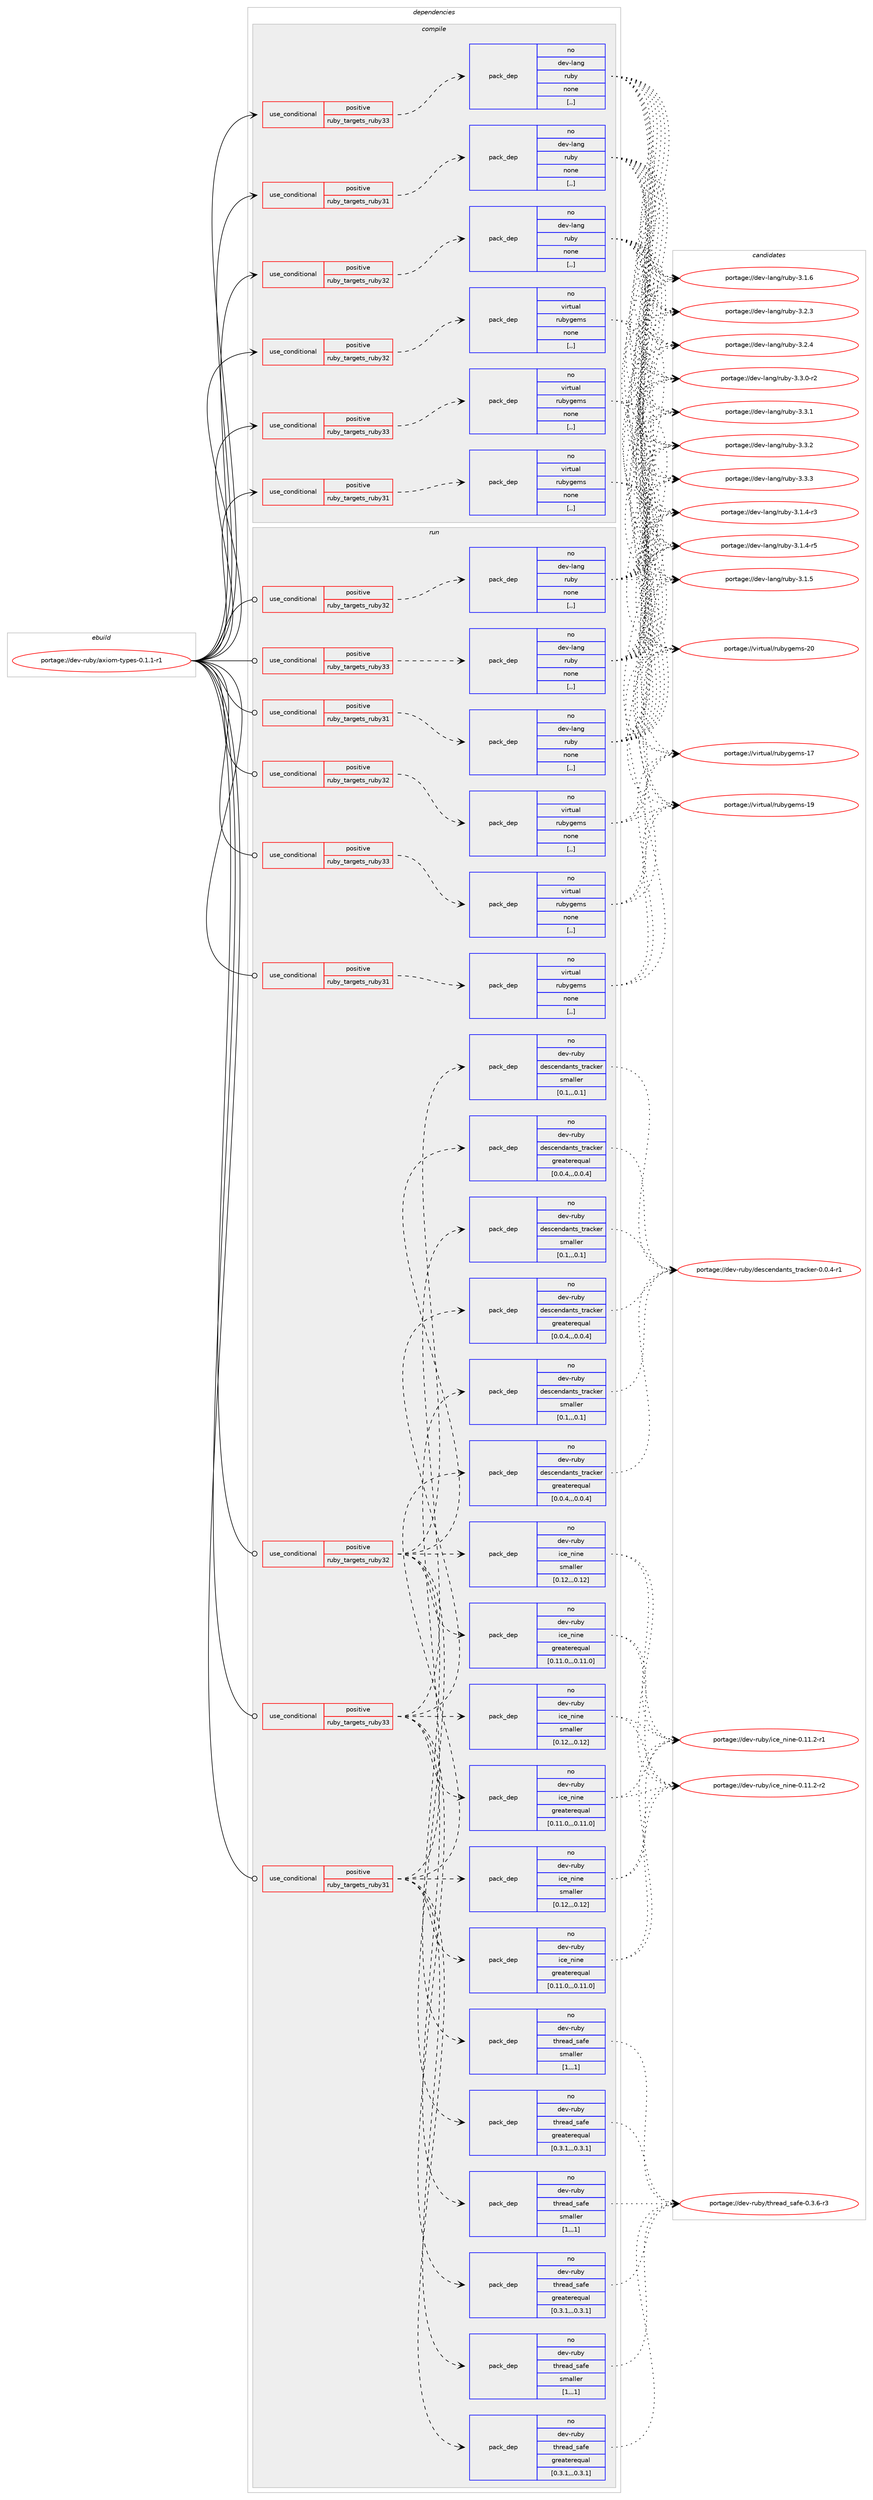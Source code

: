 digraph prolog {

# *************
# Graph options
# *************

newrank=true;
concentrate=true;
compound=true;
graph [rankdir=LR,fontname=Helvetica,fontsize=10,ranksep=1.5];#, ranksep=2.5, nodesep=0.2];
edge  [arrowhead=vee];
node  [fontname=Helvetica,fontsize=10];

# **********
# The ebuild
# **********

subgraph cluster_leftcol {
color=gray;
rank=same;
label=<<i>ebuild</i>>;
id [label="portage://dev-ruby/axiom-types-0.1.1-r1", color=red, width=4, href="../dev-ruby/axiom-types-0.1.1-r1.svg"];
}

# ****************
# The dependencies
# ****************

subgraph cluster_midcol {
color=gray;
label=<<i>dependencies</i>>;
subgraph cluster_compile {
fillcolor="#eeeeee";
style=filled;
label=<<i>compile</i>>;
subgraph cond43670 {
dependency173818 [label=<<TABLE BORDER="0" CELLBORDER="1" CELLSPACING="0" CELLPADDING="4"><TR><TD ROWSPAN="3" CELLPADDING="10">use_conditional</TD></TR><TR><TD>positive</TD></TR><TR><TD>ruby_targets_ruby31</TD></TR></TABLE>>, shape=none, color=red];
subgraph pack128888 {
dependency173819 [label=<<TABLE BORDER="0" CELLBORDER="1" CELLSPACING="0" CELLPADDING="4" WIDTH="220"><TR><TD ROWSPAN="6" CELLPADDING="30">pack_dep</TD></TR><TR><TD WIDTH="110">no</TD></TR><TR><TD>dev-lang</TD></TR><TR><TD>ruby</TD></TR><TR><TD>none</TD></TR><TR><TD>[,,]</TD></TR></TABLE>>, shape=none, color=blue];
}
dependency173818:e -> dependency173819:w [weight=20,style="dashed",arrowhead="vee"];
}
id:e -> dependency173818:w [weight=20,style="solid",arrowhead="vee"];
subgraph cond43671 {
dependency173820 [label=<<TABLE BORDER="0" CELLBORDER="1" CELLSPACING="0" CELLPADDING="4"><TR><TD ROWSPAN="3" CELLPADDING="10">use_conditional</TD></TR><TR><TD>positive</TD></TR><TR><TD>ruby_targets_ruby31</TD></TR></TABLE>>, shape=none, color=red];
subgraph pack128889 {
dependency173821 [label=<<TABLE BORDER="0" CELLBORDER="1" CELLSPACING="0" CELLPADDING="4" WIDTH="220"><TR><TD ROWSPAN="6" CELLPADDING="30">pack_dep</TD></TR><TR><TD WIDTH="110">no</TD></TR><TR><TD>virtual</TD></TR><TR><TD>rubygems</TD></TR><TR><TD>none</TD></TR><TR><TD>[,,]</TD></TR></TABLE>>, shape=none, color=blue];
}
dependency173820:e -> dependency173821:w [weight=20,style="dashed",arrowhead="vee"];
}
id:e -> dependency173820:w [weight=20,style="solid",arrowhead="vee"];
subgraph cond43672 {
dependency173822 [label=<<TABLE BORDER="0" CELLBORDER="1" CELLSPACING="0" CELLPADDING="4"><TR><TD ROWSPAN="3" CELLPADDING="10">use_conditional</TD></TR><TR><TD>positive</TD></TR><TR><TD>ruby_targets_ruby32</TD></TR></TABLE>>, shape=none, color=red];
subgraph pack128890 {
dependency173823 [label=<<TABLE BORDER="0" CELLBORDER="1" CELLSPACING="0" CELLPADDING="4" WIDTH="220"><TR><TD ROWSPAN="6" CELLPADDING="30">pack_dep</TD></TR><TR><TD WIDTH="110">no</TD></TR><TR><TD>dev-lang</TD></TR><TR><TD>ruby</TD></TR><TR><TD>none</TD></TR><TR><TD>[,,]</TD></TR></TABLE>>, shape=none, color=blue];
}
dependency173822:e -> dependency173823:w [weight=20,style="dashed",arrowhead="vee"];
}
id:e -> dependency173822:w [weight=20,style="solid",arrowhead="vee"];
subgraph cond43673 {
dependency173824 [label=<<TABLE BORDER="0" CELLBORDER="1" CELLSPACING="0" CELLPADDING="4"><TR><TD ROWSPAN="3" CELLPADDING="10">use_conditional</TD></TR><TR><TD>positive</TD></TR><TR><TD>ruby_targets_ruby32</TD></TR></TABLE>>, shape=none, color=red];
subgraph pack128891 {
dependency173825 [label=<<TABLE BORDER="0" CELLBORDER="1" CELLSPACING="0" CELLPADDING="4" WIDTH="220"><TR><TD ROWSPAN="6" CELLPADDING="30">pack_dep</TD></TR><TR><TD WIDTH="110">no</TD></TR><TR><TD>virtual</TD></TR><TR><TD>rubygems</TD></TR><TR><TD>none</TD></TR><TR><TD>[,,]</TD></TR></TABLE>>, shape=none, color=blue];
}
dependency173824:e -> dependency173825:w [weight=20,style="dashed",arrowhead="vee"];
}
id:e -> dependency173824:w [weight=20,style="solid",arrowhead="vee"];
subgraph cond43674 {
dependency173826 [label=<<TABLE BORDER="0" CELLBORDER="1" CELLSPACING="0" CELLPADDING="4"><TR><TD ROWSPAN="3" CELLPADDING="10">use_conditional</TD></TR><TR><TD>positive</TD></TR><TR><TD>ruby_targets_ruby33</TD></TR></TABLE>>, shape=none, color=red];
subgraph pack128892 {
dependency173827 [label=<<TABLE BORDER="0" CELLBORDER="1" CELLSPACING="0" CELLPADDING="4" WIDTH="220"><TR><TD ROWSPAN="6" CELLPADDING="30">pack_dep</TD></TR><TR><TD WIDTH="110">no</TD></TR><TR><TD>dev-lang</TD></TR><TR><TD>ruby</TD></TR><TR><TD>none</TD></TR><TR><TD>[,,]</TD></TR></TABLE>>, shape=none, color=blue];
}
dependency173826:e -> dependency173827:w [weight=20,style="dashed",arrowhead="vee"];
}
id:e -> dependency173826:w [weight=20,style="solid",arrowhead="vee"];
subgraph cond43675 {
dependency173828 [label=<<TABLE BORDER="0" CELLBORDER="1" CELLSPACING="0" CELLPADDING="4"><TR><TD ROWSPAN="3" CELLPADDING="10">use_conditional</TD></TR><TR><TD>positive</TD></TR><TR><TD>ruby_targets_ruby33</TD></TR></TABLE>>, shape=none, color=red];
subgraph pack128893 {
dependency173829 [label=<<TABLE BORDER="0" CELLBORDER="1" CELLSPACING="0" CELLPADDING="4" WIDTH="220"><TR><TD ROWSPAN="6" CELLPADDING="30">pack_dep</TD></TR><TR><TD WIDTH="110">no</TD></TR><TR><TD>virtual</TD></TR><TR><TD>rubygems</TD></TR><TR><TD>none</TD></TR><TR><TD>[,,]</TD></TR></TABLE>>, shape=none, color=blue];
}
dependency173828:e -> dependency173829:w [weight=20,style="dashed",arrowhead="vee"];
}
id:e -> dependency173828:w [weight=20,style="solid",arrowhead="vee"];
}
subgraph cluster_compileandrun {
fillcolor="#eeeeee";
style=filled;
label=<<i>compile and run</i>>;
}
subgraph cluster_run {
fillcolor="#eeeeee";
style=filled;
label=<<i>run</i>>;
subgraph cond43676 {
dependency173830 [label=<<TABLE BORDER="0" CELLBORDER="1" CELLSPACING="0" CELLPADDING="4"><TR><TD ROWSPAN="3" CELLPADDING="10">use_conditional</TD></TR><TR><TD>positive</TD></TR><TR><TD>ruby_targets_ruby31</TD></TR></TABLE>>, shape=none, color=red];
subgraph pack128894 {
dependency173831 [label=<<TABLE BORDER="0" CELLBORDER="1" CELLSPACING="0" CELLPADDING="4" WIDTH="220"><TR><TD ROWSPAN="6" CELLPADDING="30">pack_dep</TD></TR><TR><TD WIDTH="110">no</TD></TR><TR><TD>dev-lang</TD></TR><TR><TD>ruby</TD></TR><TR><TD>none</TD></TR><TR><TD>[,,]</TD></TR></TABLE>>, shape=none, color=blue];
}
dependency173830:e -> dependency173831:w [weight=20,style="dashed",arrowhead="vee"];
}
id:e -> dependency173830:w [weight=20,style="solid",arrowhead="odot"];
subgraph cond43677 {
dependency173832 [label=<<TABLE BORDER="0" CELLBORDER="1" CELLSPACING="0" CELLPADDING="4"><TR><TD ROWSPAN="3" CELLPADDING="10">use_conditional</TD></TR><TR><TD>positive</TD></TR><TR><TD>ruby_targets_ruby31</TD></TR></TABLE>>, shape=none, color=red];
subgraph pack128895 {
dependency173833 [label=<<TABLE BORDER="0" CELLBORDER="1" CELLSPACING="0" CELLPADDING="4" WIDTH="220"><TR><TD ROWSPAN="6" CELLPADDING="30">pack_dep</TD></TR><TR><TD WIDTH="110">no</TD></TR><TR><TD>dev-ruby</TD></TR><TR><TD>descendants_tracker</TD></TR><TR><TD>greaterequal</TD></TR><TR><TD>[0.0.4,,,0.0.4]</TD></TR></TABLE>>, shape=none, color=blue];
}
dependency173832:e -> dependency173833:w [weight=20,style="dashed",arrowhead="vee"];
subgraph pack128896 {
dependency173834 [label=<<TABLE BORDER="0" CELLBORDER="1" CELLSPACING="0" CELLPADDING="4" WIDTH="220"><TR><TD ROWSPAN="6" CELLPADDING="30">pack_dep</TD></TR><TR><TD WIDTH="110">no</TD></TR><TR><TD>dev-ruby</TD></TR><TR><TD>descendants_tracker</TD></TR><TR><TD>smaller</TD></TR><TR><TD>[0.1,,,0.1]</TD></TR></TABLE>>, shape=none, color=blue];
}
dependency173832:e -> dependency173834:w [weight=20,style="dashed",arrowhead="vee"];
subgraph pack128897 {
dependency173835 [label=<<TABLE BORDER="0" CELLBORDER="1" CELLSPACING="0" CELLPADDING="4" WIDTH="220"><TR><TD ROWSPAN="6" CELLPADDING="30">pack_dep</TD></TR><TR><TD WIDTH="110">no</TD></TR><TR><TD>dev-ruby</TD></TR><TR><TD>ice_nine</TD></TR><TR><TD>greaterequal</TD></TR><TR><TD>[0.11.0,,,0.11.0]</TD></TR></TABLE>>, shape=none, color=blue];
}
dependency173832:e -> dependency173835:w [weight=20,style="dashed",arrowhead="vee"];
subgraph pack128898 {
dependency173836 [label=<<TABLE BORDER="0" CELLBORDER="1" CELLSPACING="0" CELLPADDING="4" WIDTH="220"><TR><TD ROWSPAN="6" CELLPADDING="30">pack_dep</TD></TR><TR><TD WIDTH="110">no</TD></TR><TR><TD>dev-ruby</TD></TR><TR><TD>ice_nine</TD></TR><TR><TD>smaller</TD></TR><TR><TD>[0.12,,,0.12]</TD></TR></TABLE>>, shape=none, color=blue];
}
dependency173832:e -> dependency173836:w [weight=20,style="dashed",arrowhead="vee"];
subgraph pack128899 {
dependency173837 [label=<<TABLE BORDER="0" CELLBORDER="1" CELLSPACING="0" CELLPADDING="4" WIDTH="220"><TR><TD ROWSPAN="6" CELLPADDING="30">pack_dep</TD></TR><TR><TD WIDTH="110">no</TD></TR><TR><TD>dev-ruby</TD></TR><TR><TD>thread_safe</TD></TR><TR><TD>greaterequal</TD></TR><TR><TD>[0.3.1,,,0.3.1]</TD></TR></TABLE>>, shape=none, color=blue];
}
dependency173832:e -> dependency173837:w [weight=20,style="dashed",arrowhead="vee"];
subgraph pack128900 {
dependency173838 [label=<<TABLE BORDER="0" CELLBORDER="1" CELLSPACING="0" CELLPADDING="4" WIDTH="220"><TR><TD ROWSPAN="6" CELLPADDING="30">pack_dep</TD></TR><TR><TD WIDTH="110">no</TD></TR><TR><TD>dev-ruby</TD></TR><TR><TD>thread_safe</TD></TR><TR><TD>smaller</TD></TR><TR><TD>[1,,,1]</TD></TR></TABLE>>, shape=none, color=blue];
}
dependency173832:e -> dependency173838:w [weight=20,style="dashed",arrowhead="vee"];
}
id:e -> dependency173832:w [weight=20,style="solid",arrowhead="odot"];
subgraph cond43678 {
dependency173839 [label=<<TABLE BORDER="0" CELLBORDER="1" CELLSPACING="0" CELLPADDING="4"><TR><TD ROWSPAN="3" CELLPADDING="10">use_conditional</TD></TR><TR><TD>positive</TD></TR><TR><TD>ruby_targets_ruby31</TD></TR></TABLE>>, shape=none, color=red];
subgraph pack128901 {
dependency173840 [label=<<TABLE BORDER="0" CELLBORDER="1" CELLSPACING="0" CELLPADDING="4" WIDTH="220"><TR><TD ROWSPAN="6" CELLPADDING="30">pack_dep</TD></TR><TR><TD WIDTH="110">no</TD></TR><TR><TD>virtual</TD></TR><TR><TD>rubygems</TD></TR><TR><TD>none</TD></TR><TR><TD>[,,]</TD></TR></TABLE>>, shape=none, color=blue];
}
dependency173839:e -> dependency173840:w [weight=20,style="dashed",arrowhead="vee"];
}
id:e -> dependency173839:w [weight=20,style="solid",arrowhead="odot"];
subgraph cond43679 {
dependency173841 [label=<<TABLE BORDER="0" CELLBORDER="1" CELLSPACING="0" CELLPADDING="4"><TR><TD ROWSPAN="3" CELLPADDING="10">use_conditional</TD></TR><TR><TD>positive</TD></TR><TR><TD>ruby_targets_ruby32</TD></TR></TABLE>>, shape=none, color=red];
subgraph pack128902 {
dependency173842 [label=<<TABLE BORDER="0" CELLBORDER="1" CELLSPACING="0" CELLPADDING="4" WIDTH="220"><TR><TD ROWSPAN="6" CELLPADDING="30">pack_dep</TD></TR><TR><TD WIDTH="110">no</TD></TR><TR><TD>dev-lang</TD></TR><TR><TD>ruby</TD></TR><TR><TD>none</TD></TR><TR><TD>[,,]</TD></TR></TABLE>>, shape=none, color=blue];
}
dependency173841:e -> dependency173842:w [weight=20,style="dashed",arrowhead="vee"];
}
id:e -> dependency173841:w [weight=20,style="solid",arrowhead="odot"];
subgraph cond43680 {
dependency173843 [label=<<TABLE BORDER="0" CELLBORDER="1" CELLSPACING="0" CELLPADDING="4"><TR><TD ROWSPAN="3" CELLPADDING="10">use_conditional</TD></TR><TR><TD>positive</TD></TR><TR><TD>ruby_targets_ruby32</TD></TR></TABLE>>, shape=none, color=red];
subgraph pack128903 {
dependency173844 [label=<<TABLE BORDER="0" CELLBORDER="1" CELLSPACING="0" CELLPADDING="4" WIDTH="220"><TR><TD ROWSPAN="6" CELLPADDING="30">pack_dep</TD></TR><TR><TD WIDTH="110">no</TD></TR><TR><TD>dev-ruby</TD></TR><TR><TD>descendants_tracker</TD></TR><TR><TD>greaterequal</TD></TR><TR><TD>[0.0.4,,,0.0.4]</TD></TR></TABLE>>, shape=none, color=blue];
}
dependency173843:e -> dependency173844:w [weight=20,style="dashed",arrowhead="vee"];
subgraph pack128904 {
dependency173845 [label=<<TABLE BORDER="0" CELLBORDER="1" CELLSPACING="0" CELLPADDING="4" WIDTH="220"><TR><TD ROWSPAN="6" CELLPADDING="30">pack_dep</TD></TR><TR><TD WIDTH="110">no</TD></TR><TR><TD>dev-ruby</TD></TR><TR><TD>descendants_tracker</TD></TR><TR><TD>smaller</TD></TR><TR><TD>[0.1,,,0.1]</TD></TR></TABLE>>, shape=none, color=blue];
}
dependency173843:e -> dependency173845:w [weight=20,style="dashed",arrowhead="vee"];
subgraph pack128905 {
dependency173846 [label=<<TABLE BORDER="0" CELLBORDER="1" CELLSPACING="0" CELLPADDING="4" WIDTH="220"><TR><TD ROWSPAN="6" CELLPADDING="30">pack_dep</TD></TR><TR><TD WIDTH="110">no</TD></TR><TR><TD>dev-ruby</TD></TR><TR><TD>ice_nine</TD></TR><TR><TD>greaterequal</TD></TR><TR><TD>[0.11.0,,,0.11.0]</TD></TR></TABLE>>, shape=none, color=blue];
}
dependency173843:e -> dependency173846:w [weight=20,style="dashed",arrowhead="vee"];
subgraph pack128906 {
dependency173847 [label=<<TABLE BORDER="0" CELLBORDER="1" CELLSPACING="0" CELLPADDING="4" WIDTH="220"><TR><TD ROWSPAN="6" CELLPADDING="30">pack_dep</TD></TR><TR><TD WIDTH="110">no</TD></TR><TR><TD>dev-ruby</TD></TR><TR><TD>ice_nine</TD></TR><TR><TD>smaller</TD></TR><TR><TD>[0.12,,,0.12]</TD></TR></TABLE>>, shape=none, color=blue];
}
dependency173843:e -> dependency173847:w [weight=20,style="dashed",arrowhead="vee"];
subgraph pack128907 {
dependency173848 [label=<<TABLE BORDER="0" CELLBORDER="1" CELLSPACING="0" CELLPADDING="4" WIDTH="220"><TR><TD ROWSPAN="6" CELLPADDING="30">pack_dep</TD></TR><TR><TD WIDTH="110">no</TD></TR><TR><TD>dev-ruby</TD></TR><TR><TD>thread_safe</TD></TR><TR><TD>greaterequal</TD></TR><TR><TD>[0.3.1,,,0.3.1]</TD></TR></TABLE>>, shape=none, color=blue];
}
dependency173843:e -> dependency173848:w [weight=20,style="dashed",arrowhead="vee"];
subgraph pack128908 {
dependency173849 [label=<<TABLE BORDER="0" CELLBORDER="1" CELLSPACING="0" CELLPADDING="4" WIDTH="220"><TR><TD ROWSPAN="6" CELLPADDING="30">pack_dep</TD></TR><TR><TD WIDTH="110">no</TD></TR><TR><TD>dev-ruby</TD></TR><TR><TD>thread_safe</TD></TR><TR><TD>smaller</TD></TR><TR><TD>[1,,,1]</TD></TR></TABLE>>, shape=none, color=blue];
}
dependency173843:e -> dependency173849:w [weight=20,style="dashed",arrowhead="vee"];
}
id:e -> dependency173843:w [weight=20,style="solid",arrowhead="odot"];
subgraph cond43681 {
dependency173850 [label=<<TABLE BORDER="0" CELLBORDER="1" CELLSPACING="0" CELLPADDING="4"><TR><TD ROWSPAN="3" CELLPADDING="10">use_conditional</TD></TR><TR><TD>positive</TD></TR><TR><TD>ruby_targets_ruby32</TD></TR></TABLE>>, shape=none, color=red];
subgraph pack128909 {
dependency173851 [label=<<TABLE BORDER="0" CELLBORDER="1" CELLSPACING="0" CELLPADDING="4" WIDTH="220"><TR><TD ROWSPAN="6" CELLPADDING="30">pack_dep</TD></TR><TR><TD WIDTH="110">no</TD></TR><TR><TD>virtual</TD></TR><TR><TD>rubygems</TD></TR><TR><TD>none</TD></TR><TR><TD>[,,]</TD></TR></TABLE>>, shape=none, color=blue];
}
dependency173850:e -> dependency173851:w [weight=20,style="dashed",arrowhead="vee"];
}
id:e -> dependency173850:w [weight=20,style="solid",arrowhead="odot"];
subgraph cond43682 {
dependency173852 [label=<<TABLE BORDER="0" CELLBORDER="1" CELLSPACING="0" CELLPADDING="4"><TR><TD ROWSPAN="3" CELLPADDING="10">use_conditional</TD></TR><TR><TD>positive</TD></TR><TR><TD>ruby_targets_ruby33</TD></TR></TABLE>>, shape=none, color=red];
subgraph pack128910 {
dependency173853 [label=<<TABLE BORDER="0" CELLBORDER="1" CELLSPACING="0" CELLPADDING="4" WIDTH="220"><TR><TD ROWSPAN="6" CELLPADDING="30">pack_dep</TD></TR><TR><TD WIDTH="110">no</TD></TR><TR><TD>dev-lang</TD></TR><TR><TD>ruby</TD></TR><TR><TD>none</TD></TR><TR><TD>[,,]</TD></TR></TABLE>>, shape=none, color=blue];
}
dependency173852:e -> dependency173853:w [weight=20,style="dashed",arrowhead="vee"];
}
id:e -> dependency173852:w [weight=20,style="solid",arrowhead="odot"];
subgraph cond43683 {
dependency173854 [label=<<TABLE BORDER="0" CELLBORDER="1" CELLSPACING="0" CELLPADDING="4"><TR><TD ROWSPAN="3" CELLPADDING="10">use_conditional</TD></TR><TR><TD>positive</TD></TR><TR><TD>ruby_targets_ruby33</TD></TR></TABLE>>, shape=none, color=red];
subgraph pack128911 {
dependency173855 [label=<<TABLE BORDER="0" CELLBORDER="1" CELLSPACING="0" CELLPADDING="4" WIDTH="220"><TR><TD ROWSPAN="6" CELLPADDING="30">pack_dep</TD></TR><TR><TD WIDTH="110">no</TD></TR><TR><TD>dev-ruby</TD></TR><TR><TD>descendants_tracker</TD></TR><TR><TD>greaterequal</TD></TR><TR><TD>[0.0.4,,,0.0.4]</TD></TR></TABLE>>, shape=none, color=blue];
}
dependency173854:e -> dependency173855:w [weight=20,style="dashed",arrowhead="vee"];
subgraph pack128912 {
dependency173856 [label=<<TABLE BORDER="0" CELLBORDER="1" CELLSPACING="0" CELLPADDING="4" WIDTH="220"><TR><TD ROWSPAN="6" CELLPADDING="30">pack_dep</TD></TR><TR><TD WIDTH="110">no</TD></TR><TR><TD>dev-ruby</TD></TR><TR><TD>descendants_tracker</TD></TR><TR><TD>smaller</TD></TR><TR><TD>[0.1,,,0.1]</TD></TR></TABLE>>, shape=none, color=blue];
}
dependency173854:e -> dependency173856:w [weight=20,style="dashed",arrowhead="vee"];
subgraph pack128913 {
dependency173857 [label=<<TABLE BORDER="0" CELLBORDER="1" CELLSPACING="0" CELLPADDING="4" WIDTH="220"><TR><TD ROWSPAN="6" CELLPADDING="30">pack_dep</TD></TR><TR><TD WIDTH="110">no</TD></TR><TR><TD>dev-ruby</TD></TR><TR><TD>ice_nine</TD></TR><TR><TD>greaterequal</TD></TR><TR><TD>[0.11.0,,,0.11.0]</TD></TR></TABLE>>, shape=none, color=blue];
}
dependency173854:e -> dependency173857:w [weight=20,style="dashed",arrowhead="vee"];
subgraph pack128914 {
dependency173858 [label=<<TABLE BORDER="0" CELLBORDER="1" CELLSPACING="0" CELLPADDING="4" WIDTH="220"><TR><TD ROWSPAN="6" CELLPADDING="30">pack_dep</TD></TR><TR><TD WIDTH="110">no</TD></TR><TR><TD>dev-ruby</TD></TR><TR><TD>ice_nine</TD></TR><TR><TD>smaller</TD></TR><TR><TD>[0.12,,,0.12]</TD></TR></TABLE>>, shape=none, color=blue];
}
dependency173854:e -> dependency173858:w [weight=20,style="dashed",arrowhead="vee"];
subgraph pack128915 {
dependency173859 [label=<<TABLE BORDER="0" CELLBORDER="1" CELLSPACING="0" CELLPADDING="4" WIDTH="220"><TR><TD ROWSPAN="6" CELLPADDING="30">pack_dep</TD></TR><TR><TD WIDTH="110">no</TD></TR><TR><TD>dev-ruby</TD></TR><TR><TD>thread_safe</TD></TR><TR><TD>greaterequal</TD></TR><TR><TD>[0.3.1,,,0.3.1]</TD></TR></TABLE>>, shape=none, color=blue];
}
dependency173854:e -> dependency173859:w [weight=20,style="dashed",arrowhead="vee"];
subgraph pack128916 {
dependency173860 [label=<<TABLE BORDER="0" CELLBORDER="1" CELLSPACING="0" CELLPADDING="4" WIDTH="220"><TR><TD ROWSPAN="6" CELLPADDING="30">pack_dep</TD></TR><TR><TD WIDTH="110">no</TD></TR><TR><TD>dev-ruby</TD></TR><TR><TD>thread_safe</TD></TR><TR><TD>smaller</TD></TR><TR><TD>[1,,,1]</TD></TR></TABLE>>, shape=none, color=blue];
}
dependency173854:e -> dependency173860:w [weight=20,style="dashed",arrowhead="vee"];
}
id:e -> dependency173854:w [weight=20,style="solid",arrowhead="odot"];
subgraph cond43684 {
dependency173861 [label=<<TABLE BORDER="0" CELLBORDER="1" CELLSPACING="0" CELLPADDING="4"><TR><TD ROWSPAN="3" CELLPADDING="10">use_conditional</TD></TR><TR><TD>positive</TD></TR><TR><TD>ruby_targets_ruby33</TD></TR></TABLE>>, shape=none, color=red];
subgraph pack128917 {
dependency173862 [label=<<TABLE BORDER="0" CELLBORDER="1" CELLSPACING="0" CELLPADDING="4" WIDTH="220"><TR><TD ROWSPAN="6" CELLPADDING="30">pack_dep</TD></TR><TR><TD WIDTH="110">no</TD></TR><TR><TD>virtual</TD></TR><TR><TD>rubygems</TD></TR><TR><TD>none</TD></TR><TR><TD>[,,]</TD></TR></TABLE>>, shape=none, color=blue];
}
dependency173861:e -> dependency173862:w [weight=20,style="dashed",arrowhead="vee"];
}
id:e -> dependency173861:w [weight=20,style="solid",arrowhead="odot"];
}
}

# **************
# The candidates
# **************

subgraph cluster_choices {
rank=same;
color=gray;
label=<<i>candidates</i>>;

subgraph choice128888 {
color=black;
nodesep=1;
choice100101118451089711010347114117981214551464946524511451 [label="portage://dev-lang/ruby-3.1.4-r3", color=red, width=4,href="../dev-lang/ruby-3.1.4-r3.svg"];
choice100101118451089711010347114117981214551464946524511453 [label="portage://dev-lang/ruby-3.1.4-r5", color=red, width=4,href="../dev-lang/ruby-3.1.4-r5.svg"];
choice10010111845108971101034711411798121455146494653 [label="portage://dev-lang/ruby-3.1.5", color=red, width=4,href="../dev-lang/ruby-3.1.5.svg"];
choice10010111845108971101034711411798121455146494654 [label="portage://dev-lang/ruby-3.1.6", color=red, width=4,href="../dev-lang/ruby-3.1.6.svg"];
choice10010111845108971101034711411798121455146504651 [label="portage://dev-lang/ruby-3.2.3", color=red, width=4,href="../dev-lang/ruby-3.2.3.svg"];
choice10010111845108971101034711411798121455146504652 [label="portage://dev-lang/ruby-3.2.4", color=red, width=4,href="../dev-lang/ruby-3.2.4.svg"];
choice100101118451089711010347114117981214551465146484511450 [label="portage://dev-lang/ruby-3.3.0-r2", color=red, width=4,href="../dev-lang/ruby-3.3.0-r2.svg"];
choice10010111845108971101034711411798121455146514649 [label="portage://dev-lang/ruby-3.3.1", color=red, width=4,href="../dev-lang/ruby-3.3.1.svg"];
choice10010111845108971101034711411798121455146514650 [label="portage://dev-lang/ruby-3.3.2", color=red, width=4,href="../dev-lang/ruby-3.3.2.svg"];
choice10010111845108971101034711411798121455146514651 [label="portage://dev-lang/ruby-3.3.3", color=red, width=4,href="../dev-lang/ruby-3.3.3.svg"];
dependency173819:e -> choice100101118451089711010347114117981214551464946524511451:w [style=dotted,weight="100"];
dependency173819:e -> choice100101118451089711010347114117981214551464946524511453:w [style=dotted,weight="100"];
dependency173819:e -> choice10010111845108971101034711411798121455146494653:w [style=dotted,weight="100"];
dependency173819:e -> choice10010111845108971101034711411798121455146494654:w [style=dotted,weight="100"];
dependency173819:e -> choice10010111845108971101034711411798121455146504651:w [style=dotted,weight="100"];
dependency173819:e -> choice10010111845108971101034711411798121455146504652:w [style=dotted,weight="100"];
dependency173819:e -> choice100101118451089711010347114117981214551465146484511450:w [style=dotted,weight="100"];
dependency173819:e -> choice10010111845108971101034711411798121455146514649:w [style=dotted,weight="100"];
dependency173819:e -> choice10010111845108971101034711411798121455146514650:w [style=dotted,weight="100"];
dependency173819:e -> choice10010111845108971101034711411798121455146514651:w [style=dotted,weight="100"];
}
subgraph choice128889 {
color=black;
nodesep=1;
choice118105114116117971084711411798121103101109115454955 [label="portage://virtual/rubygems-17", color=red, width=4,href="../virtual/rubygems-17.svg"];
choice118105114116117971084711411798121103101109115454957 [label="portage://virtual/rubygems-19", color=red, width=4,href="../virtual/rubygems-19.svg"];
choice118105114116117971084711411798121103101109115455048 [label="portage://virtual/rubygems-20", color=red, width=4,href="../virtual/rubygems-20.svg"];
dependency173821:e -> choice118105114116117971084711411798121103101109115454955:w [style=dotted,weight="100"];
dependency173821:e -> choice118105114116117971084711411798121103101109115454957:w [style=dotted,weight="100"];
dependency173821:e -> choice118105114116117971084711411798121103101109115455048:w [style=dotted,weight="100"];
}
subgraph choice128890 {
color=black;
nodesep=1;
choice100101118451089711010347114117981214551464946524511451 [label="portage://dev-lang/ruby-3.1.4-r3", color=red, width=4,href="../dev-lang/ruby-3.1.4-r3.svg"];
choice100101118451089711010347114117981214551464946524511453 [label="portage://dev-lang/ruby-3.1.4-r5", color=red, width=4,href="../dev-lang/ruby-3.1.4-r5.svg"];
choice10010111845108971101034711411798121455146494653 [label="portage://dev-lang/ruby-3.1.5", color=red, width=4,href="../dev-lang/ruby-3.1.5.svg"];
choice10010111845108971101034711411798121455146494654 [label="portage://dev-lang/ruby-3.1.6", color=red, width=4,href="../dev-lang/ruby-3.1.6.svg"];
choice10010111845108971101034711411798121455146504651 [label="portage://dev-lang/ruby-3.2.3", color=red, width=4,href="../dev-lang/ruby-3.2.3.svg"];
choice10010111845108971101034711411798121455146504652 [label="portage://dev-lang/ruby-3.2.4", color=red, width=4,href="../dev-lang/ruby-3.2.4.svg"];
choice100101118451089711010347114117981214551465146484511450 [label="portage://dev-lang/ruby-3.3.0-r2", color=red, width=4,href="../dev-lang/ruby-3.3.0-r2.svg"];
choice10010111845108971101034711411798121455146514649 [label="portage://dev-lang/ruby-3.3.1", color=red, width=4,href="../dev-lang/ruby-3.3.1.svg"];
choice10010111845108971101034711411798121455146514650 [label="portage://dev-lang/ruby-3.3.2", color=red, width=4,href="../dev-lang/ruby-3.3.2.svg"];
choice10010111845108971101034711411798121455146514651 [label="portage://dev-lang/ruby-3.3.3", color=red, width=4,href="../dev-lang/ruby-3.3.3.svg"];
dependency173823:e -> choice100101118451089711010347114117981214551464946524511451:w [style=dotted,weight="100"];
dependency173823:e -> choice100101118451089711010347114117981214551464946524511453:w [style=dotted,weight="100"];
dependency173823:e -> choice10010111845108971101034711411798121455146494653:w [style=dotted,weight="100"];
dependency173823:e -> choice10010111845108971101034711411798121455146494654:w [style=dotted,weight="100"];
dependency173823:e -> choice10010111845108971101034711411798121455146504651:w [style=dotted,weight="100"];
dependency173823:e -> choice10010111845108971101034711411798121455146504652:w [style=dotted,weight="100"];
dependency173823:e -> choice100101118451089711010347114117981214551465146484511450:w [style=dotted,weight="100"];
dependency173823:e -> choice10010111845108971101034711411798121455146514649:w [style=dotted,weight="100"];
dependency173823:e -> choice10010111845108971101034711411798121455146514650:w [style=dotted,weight="100"];
dependency173823:e -> choice10010111845108971101034711411798121455146514651:w [style=dotted,weight="100"];
}
subgraph choice128891 {
color=black;
nodesep=1;
choice118105114116117971084711411798121103101109115454955 [label="portage://virtual/rubygems-17", color=red, width=4,href="../virtual/rubygems-17.svg"];
choice118105114116117971084711411798121103101109115454957 [label="portage://virtual/rubygems-19", color=red, width=4,href="../virtual/rubygems-19.svg"];
choice118105114116117971084711411798121103101109115455048 [label="portage://virtual/rubygems-20", color=red, width=4,href="../virtual/rubygems-20.svg"];
dependency173825:e -> choice118105114116117971084711411798121103101109115454955:w [style=dotted,weight="100"];
dependency173825:e -> choice118105114116117971084711411798121103101109115454957:w [style=dotted,weight="100"];
dependency173825:e -> choice118105114116117971084711411798121103101109115455048:w [style=dotted,weight="100"];
}
subgraph choice128892 {
color=black;
nodesep=1;
choice100101118451089711010347114117981214551464946524511451 [label="portage://dev-lang/ruby-3.1.4-r3", color=red, width=4,href="../dev-lang/ruby-3.1.4-r3.svg"];
choice100101118451089711010347114117981214551464946524511453 [label="portage://dev-lang/ruby-3.1.4-r5", color=red, width=4,href="../dev-lang/ruby-3.1.4-r5.svg"];
choice10010111845108971101034711411798121455146494653 [label="portage://dev-lang/ruby-3.1.5", color=red, width=4,href="../dev-lang/ruby-3.1.5.svg"];
choice10010111845108971101034711411798121455146494654 [label="portage://dev-lang/ruby-3.1.6", color=red, width=4,href="../dev-lang/ruby-3.1.6.svg"];
choice10010111845108971101034711411798121455146504651 [label="portage://dev-lang/ruby-3.2.3", color=red, width=4,href="../dev-lang/ruby-3.2.3.svg"];
choice10010111845108971101034711411798121455146504652 [label="portage://dev-lang/ruby-3.2.4", color=red, width=4,href="../dev-lang/ruby-3.2.4.svg"];
choice100101118451089711010347114117981214551465146484511450 [label="portage://dev-lang/ruby-3.3.0-r2", color=red, width=4,href="../dev-lang/ruby-3.3.0-r2.svg"];
choice10010111845108971101034711411798121455146514649 [label="portage://dev-lang/ruby-3.3.1", color=red, width=4,href="../dev-lang/ruby-3.3.1.svg"];
choice10010111845108971101034711411798121455146514650 [label="portage://dev-lang/ruby-3.3.2", color=red, width=4,href="../dev-lang/ruby-3.3.2.svg"];
choice10010111845108971101034711411798121455146514651 [label="portage://dev-lang/ruby-3.3.3", color=red, width=4,href="../dev-lang/ruby-3.3.3.svg"];
dependency173827:e -> choice100101118451089711010347114117981214551464946524511451:w [style=dotted,weight="100"];
dependency173827:e -> choice100101118451089711010347114117981214551464946524511453:w [style=dotted,weight="100"];
dependency173827:e -> choice10010111845108971101034711411798121455146494653:w [style=dotted,weight="100"];
dependency173827:e -> choice10010111845108971101034711411798121455146494654:w [style=dotted,weight="100"];
dependency173827:e -> choice10010111845108971101034711411798121455146504651:w [style=dotted,weight="100"];
dependency173827:e -> choice10010111845108971101034711411798121455146504652:w [style=dotted,weight="100"];
dependency173827:e -> choice100101118451089711010347114117981214551465146484511450:w [style=dotted,weight="100"];
dependency173827:e -> choice10010111845108971101034711411798121455146514649:w [style=dotted,weight="100"];
dependency173827:e -> choice10010111845108971101034711411798121455146514650:w [style=dotted,weight="100"];
dependency173827:e -> choice10010111845108971101034711411798121455146514651:w [style=dotted,weight="100"];
}
subgraph choice128893 {
color=black;
nodesep=1;
choice118105114116117971084711411798121103101109115454955 [label="portage://virtual/rubygems-17", color=red, width=4,href="../virtual/rubygems-17.svg"];
choice118105114116117971084711411798121103101109115454957 [label="portage://virtual/rubygems-19", color=red, width=4,href="../virtual/rubygems-19.svg"];
choice118105114116117971084711411798121103101109115455048 [label="portage://virtual/rubygems-20", color=red, width=4,href="../virtual/rubygems-20.svg"];
dependency173829:e -> choice118105114116117971084711411798121103101109115454955:w [style=dotted,weight="100"];
dependency173829:e -> choice118105114116117971084711411798121103101109115454957:w [style=dotted,weight="100"];
dependency173829:e -> choice118105114116117971084711411798121103101109115455048:w [style=dotted,weight="100"];
}
subgraph choice128894 {
color=black;
nodesep=1;
choice100101118451089711010347114117981214551464946524511451 [label="portage://dev-lang/ruby-3.1.4-r3", color=red, width=4,href="../dev-lang/ruby-3.1.4-r3.svg"];
choice100101118451089711010347114117981214551464946524511453 [label="portage://dev-lang/ruby-3.1.4-r5", color=red, width=4,href="../dev-lang/ruby-3.1.4-r5.svg"];
choice10010111845108971101034711411798121455146494653 [label="portage://dev-lang/ruby-3.1.5", color=red, width=4,href="../dev-lang/ruby-3.1.5.svg"];
choice10010111845108971101034711411798121455146494654 [label="portage://dev-lang/ruby-3.1.6", color=red, width=4,href="../dev-lang/ruby-3.1.6.svg"];
choice10010111845108971101034711411798121455146504651 [label="portage://dev-lang/ruby-3.2.3", color=red, width=4,href="../dev-lang/ruby-3.2.3.svg"];
choice10010111845108971101034711411798121455146504652 [label="portage://dev-lang/ruby-3.2.4", color=red, width=4,href="../dev-lang/ruby-3.2.4.svg"];
choice100101118451089711010347114117981214551465146484511450 [label="portage://dev-lang/ruby-3.3.0-r2", color=red, width=4,href="../dev-lang/ruby-3.3.0-r2.svg"];
choice10010111845108971101034711411798121455146514649 [label="portage://dev-lang/ruby-3.3.1", color=red, width=4,href="../dev-lang/ruby-3.3.1.svg"];
choice10010111845108971101034711411798121455146514650 [label="portage://dev-lang/ruby-3.3.2", color=red, width=4,href="../dev-lang/ruby-3.3.2.svg"];
choice10010111845108971101034711411798121455146514651 [label="portage://dev-lang/ruby-3.3.3", color=red, width=4,href="../dev-lang/ruby-3.3.3.svg"];
dependency173831:e -> choice100101118451089711010347114117981214551464946524511451:w [style=dotted,weight="100"];
dependency173831:e -> choice100101118451089711010347114117981214551464946524511453:w [style=dotted,weight="100"];
dependency173831:e -> choice10010111845108971101034711411798121455146494653:w [style=dotted,weight="100"];
dependency173831:e -> choice10010111845108971101034711411798121455146494654:w [style=dotted,weight="100"];
dependency173831:e -> choice10010111845108971101034711411798121455146504651:w [style=dotted,weight="100"];
dependency173831:e -> choice10010111845108971101034711411798121455146504652:w [style=dotted,weight="100"];
dependency173831:e -> choice100101118451089711010347114117981214551465146484511450:w [style=dotted,weight="100"];
dependency173831:e -> choice10010111845108971101034711411798121455146514649:w [style=dotted,weight="100"];
dependency173831:e -> choice10010111845108971101034711411798121455146514650:w [style=dotted,weight="100"];
dependency173831:e -> choice10010111845108971101034711411798121455146514651:w [style=dotted,weight="100"];
}
subgraph choice128895 {
color=black;
nodesep=1;
choice10010111845114117981214710010111599101110100971101161159511611497991071011144548464846524511449 [label="portage://dev-ruby/descendants_tracker-0.0.4-r1", color=red, width=4,href="../dev-ruby/descendants_tracker-0.0.4-r1.svg"];
dependency173833:e -> choice10010111845114117981214710010111599101110100971101161159511611497991071011144548464846524511449:w [style=dotted,weight="100"];
}
subgraph choice128896 {
color=black;
nodesep=1;
choice10010111845114117981214710010111599101110100971101161159511611497991071011144548464846524511449 [label="portage://dev-ruby/descendants_tracker-0.0.4-r1", color=red, width=4,href="../dev-ruby/descendants_tracker-0.0.4-r1.svg"];
dependency173834:e -> choice10010111845114117981214710010111599101110100971101161159511611497991071011144548464846524511449:w [style=dotted,weight="100"];
}
subgraph choice128897 {
color=black;
nodesep=1;
choice1001011184511411798121471059910195110105110101454846494946504511449 [label="portage://dev-ruby/ice_nine-0.11.2-r1", color=red, width=4,href="../dev-ruby/ice_nine-0.11.2-r1.svg"];
choice1001011184511411798121471059910195110105110101454846494946504511450 [label="portage://dev-ruby/ice_nine-0.11.2-r2", color=red, width=4,href="../dev-ruby/ice_nine-0.11.2-r2.svg"];
dependency173835:e -> choice1001011184511411798121471059910195110105110101454846494946504511449:w [style=dotted,weight="100"];
dependency173835:e -> choice1001011184511411798121471059910195110105110101454846494946504511450:w [style=dotted,weight="100"];
}
subgraph choice128898 {
color=black;
nodesep=1;
choice1001011184511411798121471059910195110105110101454846494946504511449 [label="portage://dev-ruby/ice_nine-0.11.2-r1", color=red, width=4,href="../dev-ruby/ice_nine-0.11.2-r1.svg"];
choice1001011184511411798121471059910195110105110101454846494946504511450 [label="portage://dev-ruby/ice_nine-0.11.2-r2", color=red, width=4,href="../dev-ruby/ice_nine-0.11.2-r2.svg"];
dependency173836:e -> choice1001011184511411798121471059910195110105110101454846494946504511449:w [style=dotted,weight="100"];
dependency173836:e -> choice1001011184511411798121471059910195110105110101454846494946504511450:w [style=dotted,weight="100"];
}
subgraph choice128899 {
color=black;
nodesep=1;
choice1001011184511411798121471161041141019710095115971021014548465146544511451 [label="portage://dev-ruby/thread_safe-0.3.6-r3", color=red, width=4,href="../dev-ruby/thread_safe-0.3.6-r3.svg"];
dependency173837:e -> choice1001011184511411798121471161041141019710095115971021014548465146544511451:w [style=dotted,weight="100"];
}
subgraph choice128900 {
color=black;
nodesep=1;
choice1001011184511411798121471161041141019710095115971021014548465146544511451 [label="portage://dev-ruby/thread_safe-0.3.6-r3", color=red, width=4,href="../dev-ruby/thread_safe-0.3.6-r3.svg"];
dependency173838:e -> choice1001011184511411798121471161041141019710095115971021014548465146544511451:w [style=dotted,weight="100"];
}
subgraph choice128901 {
color=black;
nodesep=1;
choice118105114116117971084711411798121103101109115454955 [label="portage://virtual/rubygems-17", color=red, width=4,href="../virtual/rubygems-17.svg"];
choice118105114116117971084711411798121103101109115454957 [label="portage://virtual/rubygems-19", color=red, width=4,href="../virtual/rubygems-19.svg"];
choice118105114116117971084711411798121103101109115455048 [label="portage://virtual/rubygems-20", color=red, width=4,href="../virtual/rubygems-20.svg"];
dependency173840:e -> choice118105114116117971084711411798121103101109115454955:w [style=dotted,weight="100"];
dependency173840:e -> choice118105114116117971084711411798121103101109115454957:w [style=dotted,weight="100"];
dependency173840:e -> choice118105114116117971084711411798121103101109115455048:w [style=dotted,weight="100"];
}
subgraph choice128902 {
color=black;
nodesep=1;
choice100101118451089711010347114117981214551464946524511451 [label="portage://dev-lang/ruby-3.1.4-r3", color=red, width=4,href="../dev-lang/ruby-3.1.4-r3.svg"];
choice100101118451089711010347114117981214551464946524511453 [label="portage://dev-lang/ruby-3.1.4-r5", color=red, width=4,href="../dev-lang/ruby-3.1.4-r5.svg"];
choice10010111845108971101034711411798121455146494653 [label="portage://dev-lang/ruby-3.1.5", color=red, width=4,href="../dev-lang/ruby-3.1.5.svg"];
choice10010111845108971101034711411798121455146494654 [label="portage://dev-lang/ruby-3.1.6", color=red, width=4,href="../dev-lang/ruby-3.1.6.svg"];
choice10010111845108971101034711411798121455146504651 [label="portage://dev-lang/ruby-3.2.3", color=red, width=4,href="../dev-lang/ruby-3.2.3.svg"];
choice10010111845108971101034711411798121455146504652 [label="portage://dev-lang/ruby-3.2.4", color=red, width=4,href="../dev-lang/ruby-3.2.4.svg"];
choice100101118451089711010347114117981214551465146484511450 [label="portage://dev-lang/ruby-3.3.0-r2", color=red, width=4,href="../dev-lang/ruby-3.3.0-r2.svg"];
choice10010111845108971101034711411798121455146514649 [label="portage://dev-lang/ruby-3.3.1", color=red, width=4,href="../dev-lang/ruby-3.3.1.svg"];
choice10010111845108971101034711411798121455146514650 [label="portage://dev-lang/ruby-3.3.2", color=red, width=4,href="../dev-lang/ruby-3.3.2.svg"];
choice10010111845108971101034711411798121455146514651 [label="portage://dev-lang/ruby-3.3.3", color=red, width=4,href="../dev-lang/ruby-3.3.3.svg"];
dependency173842:e -> choice100101118451089711010347114117981214551464946524511451:w [style=dotted,weight="100"];
dependency173842:e -> choice100101118451089711010347114117981214551464946524511453:w [style=dotted,weight="100"];
dependency173842:e -> choice10010111845108971101034711411798121455146494653:w [style=dotted,weight="100"];
dependency173842:e -> choice10010111845108971101034711411798121455146494654:w [style=dotted,weight="100"];
dependency173842:e -> choice10010111845108971101034711411798121455146504651:w [style=dotted,weight="100"];
dependency173842:e -> choice10010111845108971101034711411798121455146504652:w [style=dotted,weight="100"];
dependency173842:e -> choice100101118451089711010347114117981214551465146484511450:w [style=dotted,weight="100"];
dependency173842:e -> choice10010111845108971101034711411798121455146514649:w [style=dotted,weight="100"];
dependency173842:e -> choice10010111845108971101034711411798121455146514650:w [style=dotted,weight="100"];
dependency173842:e -> choice10010111845108971101034711411798121455146514651:w [style=dotted,weight="100"];
}
subgraph choice128903 {
color=black;
nodesep=1;
choice10010111845114117981214710010111599101110100971101161159511611497991071011144548464846524511449 [label="portage://dev-ruby/descendants_tracker-0.0.4-r1", color=red, width=4,href="../dev-ruby/descendants_tracker-0.0.4-r1.svg"];
dependency173844:e -> choice10010111845114117981214710010111599101110100971101161159511611497991071011144548464846524511449:w [style=dotted,weight="100"];
}
subgraph choice128904 {
color=black;
nodesep=1;
choice10010111845114117981214710010111599101110100971101161159511611497991071011144548464846524511449 [label="portage://dev-ruby/descendants_tracker-0.0.4-r1", color=red, width=4,href="../dev-ruby/descendants_tracker-0.0.4-r1.svg"];
dependency173845:e -> choice10010111845114117981214710010111599101110100971101161159511611497991071011144548464846524511449:w [style=dotted,weight="100"];
}
subgraph choice128905 {
color=black;
nodesep=1;
choice1001011184511411798121471059910195110105110101454846494946504511449 [label="portage://dev-ruby/ice_nine-0.11.2-r1", color=red, width=4,href="../dev-ruby/ice_nine-0.11.2-r1.svg"];
choice1001011184511411798121471059910195110105110101454846494946504511450 [label="portage://dev-ruby/ice_nine-0.11.2-r2", color=red, width=4,href="../dev-ruby/ice_nine-0.11.2-r2.svg"];
dependency173846:e -> choice1001011184511411798121471059910195110105110101454846494946504511449:w [style=dotted,weight="100"];
dependency173846:e -> choice1001011184511411798121471059910195110105110101454846494946504511450:w [style=dotted,weight="100"];
}
subgraph choice128906 {
color=black;
nodesep=1;
choice1001011184511411798121471059910195110105110101454846494946504511449 [label="portage://dev-ruby/ice_nine-0.11.2-r1", color=red, width=4,href="../dev-ruby/ice_nine-0.11.2-r1.svg"];
choice1001011184511411798121471059910195110105110101454846494946504511450 [label="portage://dev-ruby/ice_nine-0.11.2-r2", color=red, width=4,href="../dev-ruby/ice_nine-0.11.2-r2.svg"];
dependency173847:e -> choice1001011184511411798121471059910195110105110101454846494946504511449:w [style=dotted,weight="100"];
dependency173847:e -> choice1001011184511411798121471059910195110105110101454846494946504511450:w [style=dotted,weight="100"];
}
subgraph choice128907 {
color=black;
nodesep=1;
choice1001011184511411798121471161041141019710095115971021014548465146544511451 [label="portage://dev-ruby/thread_safe-0.3.6-r3", color=red, width=4,href="../dev-ruby/thread_safe-0.3.6-r3.svg"];
dependency173848:e -> choice1001011184511411798121471161041141019710095115971021014548465146544511451:w [style=dotted,weight="100"];
}
subgraph choice128908 {
color=black;
nodesep=1;
choice1001011184511411798121471161041141019710095115971021014548465146544511451 [label="portage://dev-ruby/thread_safe-0.3.6-r3", color=red, width=4,href="../dev-ruby/thread_safe-0.3.6-r3.svg"];
dependency173849:e -> choice1001011184511411798121471161041141019710095115971021014548465146544511451:w [style=dotted,weight="100"];
}
subgraph choice128909 {
color=black;
nodesep=1;
choice118105114116117971084711411798121103101109115454955 [label="portage://virtual/rubygems-17", color=red, width=4,href="../virtual/rubygems-17.svg"];
choice118105114116117971084711411798121103101109115454957 [label="portage://virtual/rubygems-19", color=red, width=4,href="../virtual/rubygems-19.svg"];
choice118105114116117971084711411798121103101109115455048 [label="portage://virtual/rubygems-20", color=red, width=4,href="../virtual/rubygems-20.svg"];
dependency173851:e -> choice118105114116117971084711411798121103101109115454955:w [style=dotted,weight="100"];
dependency173851:e -> choice118105114116117971084711411798121103101109115454957:w [style=dotted,weight="100"];
dependency173851:e -> choice118105114116117971084711411798121103101109115455048:w [style=dotted,weight="100"];
}
subgraph choice128910 {
color=black;
nodesep=1;
choice100101118451089711010347114117981214551464946524511451 [label="portage://dev-lang/ruby-3.1.4-r3", color=red, width=4,href="../dev-lang/ruby-3.1.4-r3.svg"];
choice100101118451089711010347114117981214551464946524511453 [label="portage://dev-lang/ruby-3.1.4-r5", color=red, width=4,href="../dev-lang/ruby-3.1.4-r5.svg"];
choice10010111845108971101034711411798121455146494653 [label="portage://dev-lang/ruby-3.1.5", color=red, width=4,href="../dev-lang/ruby-3.1.5.svg"];
choice10010111845108971101034711411798121455146494654 [label="portage://dev-lang/ruby-3.1.6", color=red, width=4,href="../dev-lang/ruby-3.1.6.svg"];
choice10010111845108971101034711411798121455146504651 [label="portage://dev-lang/ruby-3.2.3", color=red, width=4,href="../dev-lang/ruby-3.2.3.svg"];
choice10010111845108971101034711411798121455146504652 [label="portage://dev-lang/ruby-3.2.4", color=red, width=4,href="../dev-lang/ruby-3.2.4.svg"];
choice100101118451089711010347114117981214551465146484511450 [label="portage://dev-lang/ruby-3.3.0-r2", color=red, width=4,href="../dev-lang/ruby-3.3.0-r2.svg"];
choice10010111845108971101034711411798121455146514649 [label="portage://dev-lang/ruby-3.3.1", color=red, width=4,href="../dev-lang/ruby-3.3.1.svg"];
choice10010111845108971101034711411798121455146514650 [label="portage://dev-lang/ruby-3.3.2", color=red, width=4,href="../dev-lang/ruby-3.3.2.svg"];
choice10010111845108971101034711411798121455146514651 [label="portage://dev-lang/ruby-3.3.3", color=red, width=4,href="../dev-lang/ruby-3.3.3.svg"];
dependency173853:e -> choice100101118451089711010347114117981214551464946524511451:w [style=dotted,weight="100"];
dependency173853:e -> choice100101118451089711010347114117981214551464946524511453:w [style=dotted,weight="100"];
dependency173853:e -> choice10010111845108971101034711411798121455146494653:w [style=dotted,weight="100"];
dependency173853:e -> choice10010111845108971101034711411798121455146494654:w [style=dotted,weight="100"];
dependency173853:e -> choice10010111845108971101034711411798121455146504651:w [style=dotted,weight="100"];
dependency173853:e -> choice10010111845108971101034711411798121455146504652:w [style=dotted,weight="100"];
dependency173853:e -> choice100101118451089711010347114117981214551465146484511450:w [style=dotted,weight="100"];
dependency173853:e -> choice10010111845108971101034711411798121455146514649:w [style=dotted,weight="100"];
dependency173853:e -> choice10010111845108971101034711411798121455146514650:w [style=dotted,weight="100"];
dependency173853:e -> choice10010111845108971101034711411798121455146514651:w [style=dotted,weight="100"];
}
subgraph choice128911 {
color=black;
nodesep=1;
choice10010111845114117981214710010111599101110100971101161159511611497991071011144548464846524511449 [label="portage://dev-ruby/descendants_tracker-0.0.4-r1", color=red, width=4,href="../dev-ruby/descendants_tracker-0.0.4-r1.svg"];
dependency173855:e -> choice10010111845114117981214710010111599101110100971101161159511611497991071011144548464846524511449:w [style=dotted,weight="100"];
}
subgraph choice128912 {
color=black;
nodesep=1;
choice10010111845114117981214710010111599101110100971101161159511611497991071011144548464846524511449 [label="portage://dev-ruby/descendants_tracker-0.0.4-r1", color=red, width=4,href="../dev-ruby/descendants_tracker-0.0.4-r1.svg"];
dependency173856:e -> choice10010111845114117981214710010111599101110100971101161159511611497991071011144548464846524511449:w [style=dotted,weight="100"];
}
subgraph choice128913 {
color=black;
nodesep=1;
choice1001011184511411798121471059910195110105110101454846494946504511449 [label="portage://dev-ruby/ice_nine-0.11.2-r1", color=red, width=4,href="../dev-ruby/ice_nine-0.11.2-r1.svg"];
choice1001011184511411798121471059910195110105110101454846494946504511450 [label="portage://dev-ruby/ice_nine-0.11.2-r2", color=red, width=4,href="../dev-ruby/ice_nine-0.11.2-r2.svg"];
dependency173857:e -> choice1001011184511411798121471059910195110105110101454846494946504511449:w [style=dotted,weight="100"];
dependency173857:e -> choice1001011184511411798121471059910195110105110101454846494946504511450:w [style=dotted,weight="100"];
}
subgraph choice128914 {
color=black;
nodesep=1;
choice1001011184511411798121471059910195110105110101454846494946504511449 [label="portage://dev-ruby/ice_nine-0.11.2-r1", color=red, width=4,href="../dev-ruby/ice_nine-0.11.2-r1.svg"];
choice1001011184511411798121471059910195110105110101454846494946504511450 [label="portage://dev-ruby/ice_nine-0.11.2-r2", color=red, width=4,href="../dev-ruby/ice_nine-0.11.2-r2.svg"];
dependency173858:e -> choice1001011184511411798121471059910195110105110101454846494946504511449:w [style=dotted,weight="100"];
dependency173858:e -> choice1001011184511411798121471059910195110105110101454846494946504511450:w [style=dotted,weight="100"];
}
subgraph choice128915 {
color=black;
nodesep=1;
choice1001011184511411798121471161041141019710095115971021014548465146544511451 [label="portage://dev-ruby/thread_safe-0.3.6-r3", color=red, width=4,href="../dev-ruby/thread_safe-0.3.6-r3.svg"];
dependency173859:e -> choice1001011184511411798121471161041141019710095115971021014548465146544511451:w [style=dotted,weight="100"];
}
subgraph choice128916 {
color=black;
nodesep=1;
choice1001011184511411798121471161041141019710095115971021014548465146544511451 [label="portage://dev-ruby/thread_safe-0.3.6-r3", color=red, width=4,href="../dev-ruby/thread_safe-0.3.6-r3.svg"];
dependency173860:e -> choice1001011184511411798121471161041141019710095115971021014548465146544511451:w [style=dotted,weight="100"];
}
subgraph choice128917 {
color=black;
nodesep=1;
choice118105114116117971084711411798121103101109115454955 [label="portage://virtual/rubygems-17", color=red, width=4,href="../virtual/rubygems-17.svg"];
choice118105114116117971084711411798121103101109115454957 [label="portage://virtual/rubygems-19", color=red, width=4,href="../virtual/rubygems-19.svg"];
choice118105114116117971084711411798121103101109115455048 [label="portage://virtual/rubygems-20", color=red, width=4,href="../virtual/rubygems-20.svg"];
dependency173862:e -> choice118105114116117971084711411798121103101109115454955:w [style=dotted,weight="100"];
dependency173862:e -> choice118105114116117971084711411798121103101109115454957:w [style=dotted,weight="100"];
dependency173862:e -> choice118105114116117971084711411798121103101109115455048:w [style=dotted,weight="100"];
}
}

}
